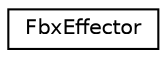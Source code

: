 digraph "クラス階層図"
{
  edge [fontname="Helvetica",fontsize="10",labelfontname="Helvetica",labelfontsize="10"];
  node [fontname="Helvetica",fontsize="10",shape=record];
  rankdir="LR";
  Node0 [label="FbxEffector",height=0.2,width=0.4,color="black", fillcolor="white", style="filled",URL="$class_fbx_effector.html"];
}
